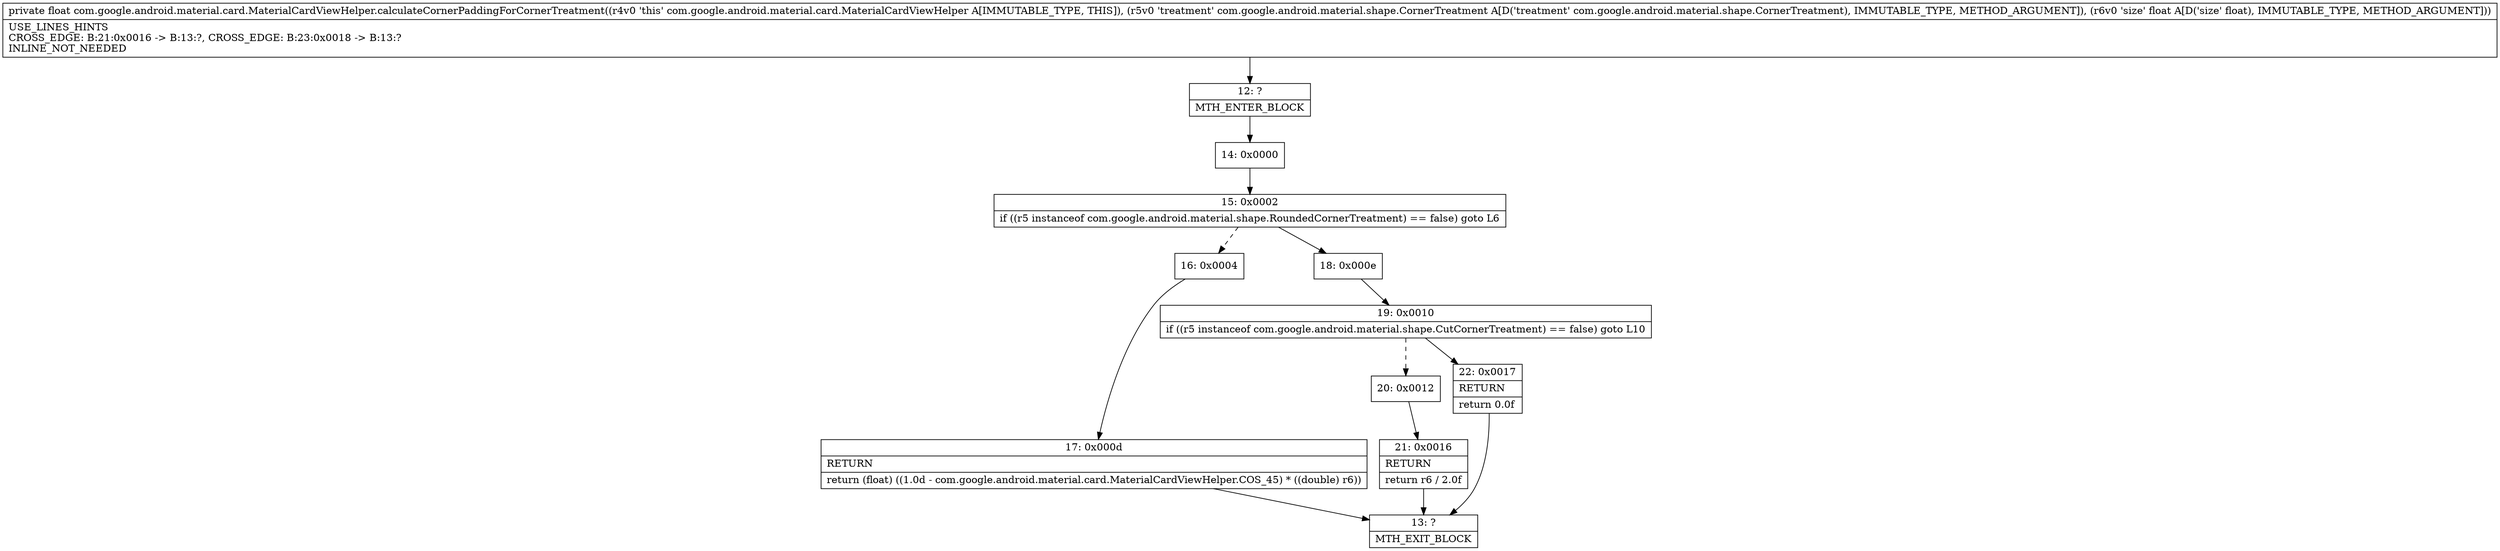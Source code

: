 digraph "CFG forcom.google.android.material.card.MaterialCardViewHelper.calculateCornerPaddingForCornerTreatment(Lcom\/google\/android\/material\/shape\/CornerTreatment;F)F" {
Node_12 [shape=record,label="{12\:\ ?|MTH_ENTER_BLOCK\l}"];
Node_14 [shape=record,label="{14\:\ 0x0000}"];
Node_15 [shape=record,label="{15\:\ 0x0002|if ((r5 instanceof com.google.android.material.shape.RoundedCornerTreatment) == false) goto L6\l}"];
Node_16 [shape=record,label="{16\:\ 0x0004}"];
Node_17 [shape=record,label="{17\:\ 0x000d|RETURN\l|return (float) ((1.0d \- com.google.android.material.card.MaterialCardViewHelper.COS_45) * ((double) r6))\l}"];
Node_13 [shape=record,label="{13\:\ ?|MTH_EXIT_BLOCK\l}"];
Node_18 [shape=record,label="{18\:\ 0x000e}"];
Node_19 [shape=record,label="{19\:\ 0x0010|if ((r5 instanceof com.google.android.material.shape.CutCornerTreatment) == false) goto L10\l}"];
Node_20 [shape=record,label="{20\:\ 0x0012}"];
Node_21 [shape=record,label="{21\:\ 0x0016|RETURN\l|return r6 \/ 2.0f\l}"];
Node_22 [shape=record,label="{22\:\ 0x0017|RETURN\l|return 0.0f\l}"];
MethodNode[shape=record,label="{private float com.google.android.material.card.MaterialCardViewHelper.calculateCornerPaddingForCornerTreatment((r4v0 'this' com.google.android.material.card.MaterialCardViewHelper A[IMMUTABLE_TYPE, THIS]), (r5v0 'treatment' com.google.android.material.shape.CornerTreatment A[D('treatment' com.google.android.material.shape.CornerTreatment), IMMUTABLE_TYPE, METHOD_ARGUMENT]), (r6v0 'size' float A[D('size' float), IMMUTABLE_TYPE, METHOD_ARGUMENT]))  | USE_LINES_HINTS\lCROSS_EDGE: B:21:0x0016 \-\> B:13:?, CROSS_EDGE: B:23:0x0018 \-\> B:13:?\lINLINE_NOT_NEEDED\l}"];
MethodNode -> Node_12;Node_12 -> Node_14;
Node_14 -> Node_15;
Node_15 -> Node_16[style=dashed];
Node_15 -> Node_18;
Node_16 -> Node_17;
Node_17 -> Node_13;
Node_18 -> Node_19;
Node_19 -> Node_20[style=dashed];
Node_19 -> Node_22;
Node_20 -> Node_21;
Node_21 -> Node_13;
Node_22 -> Node_13;
}

